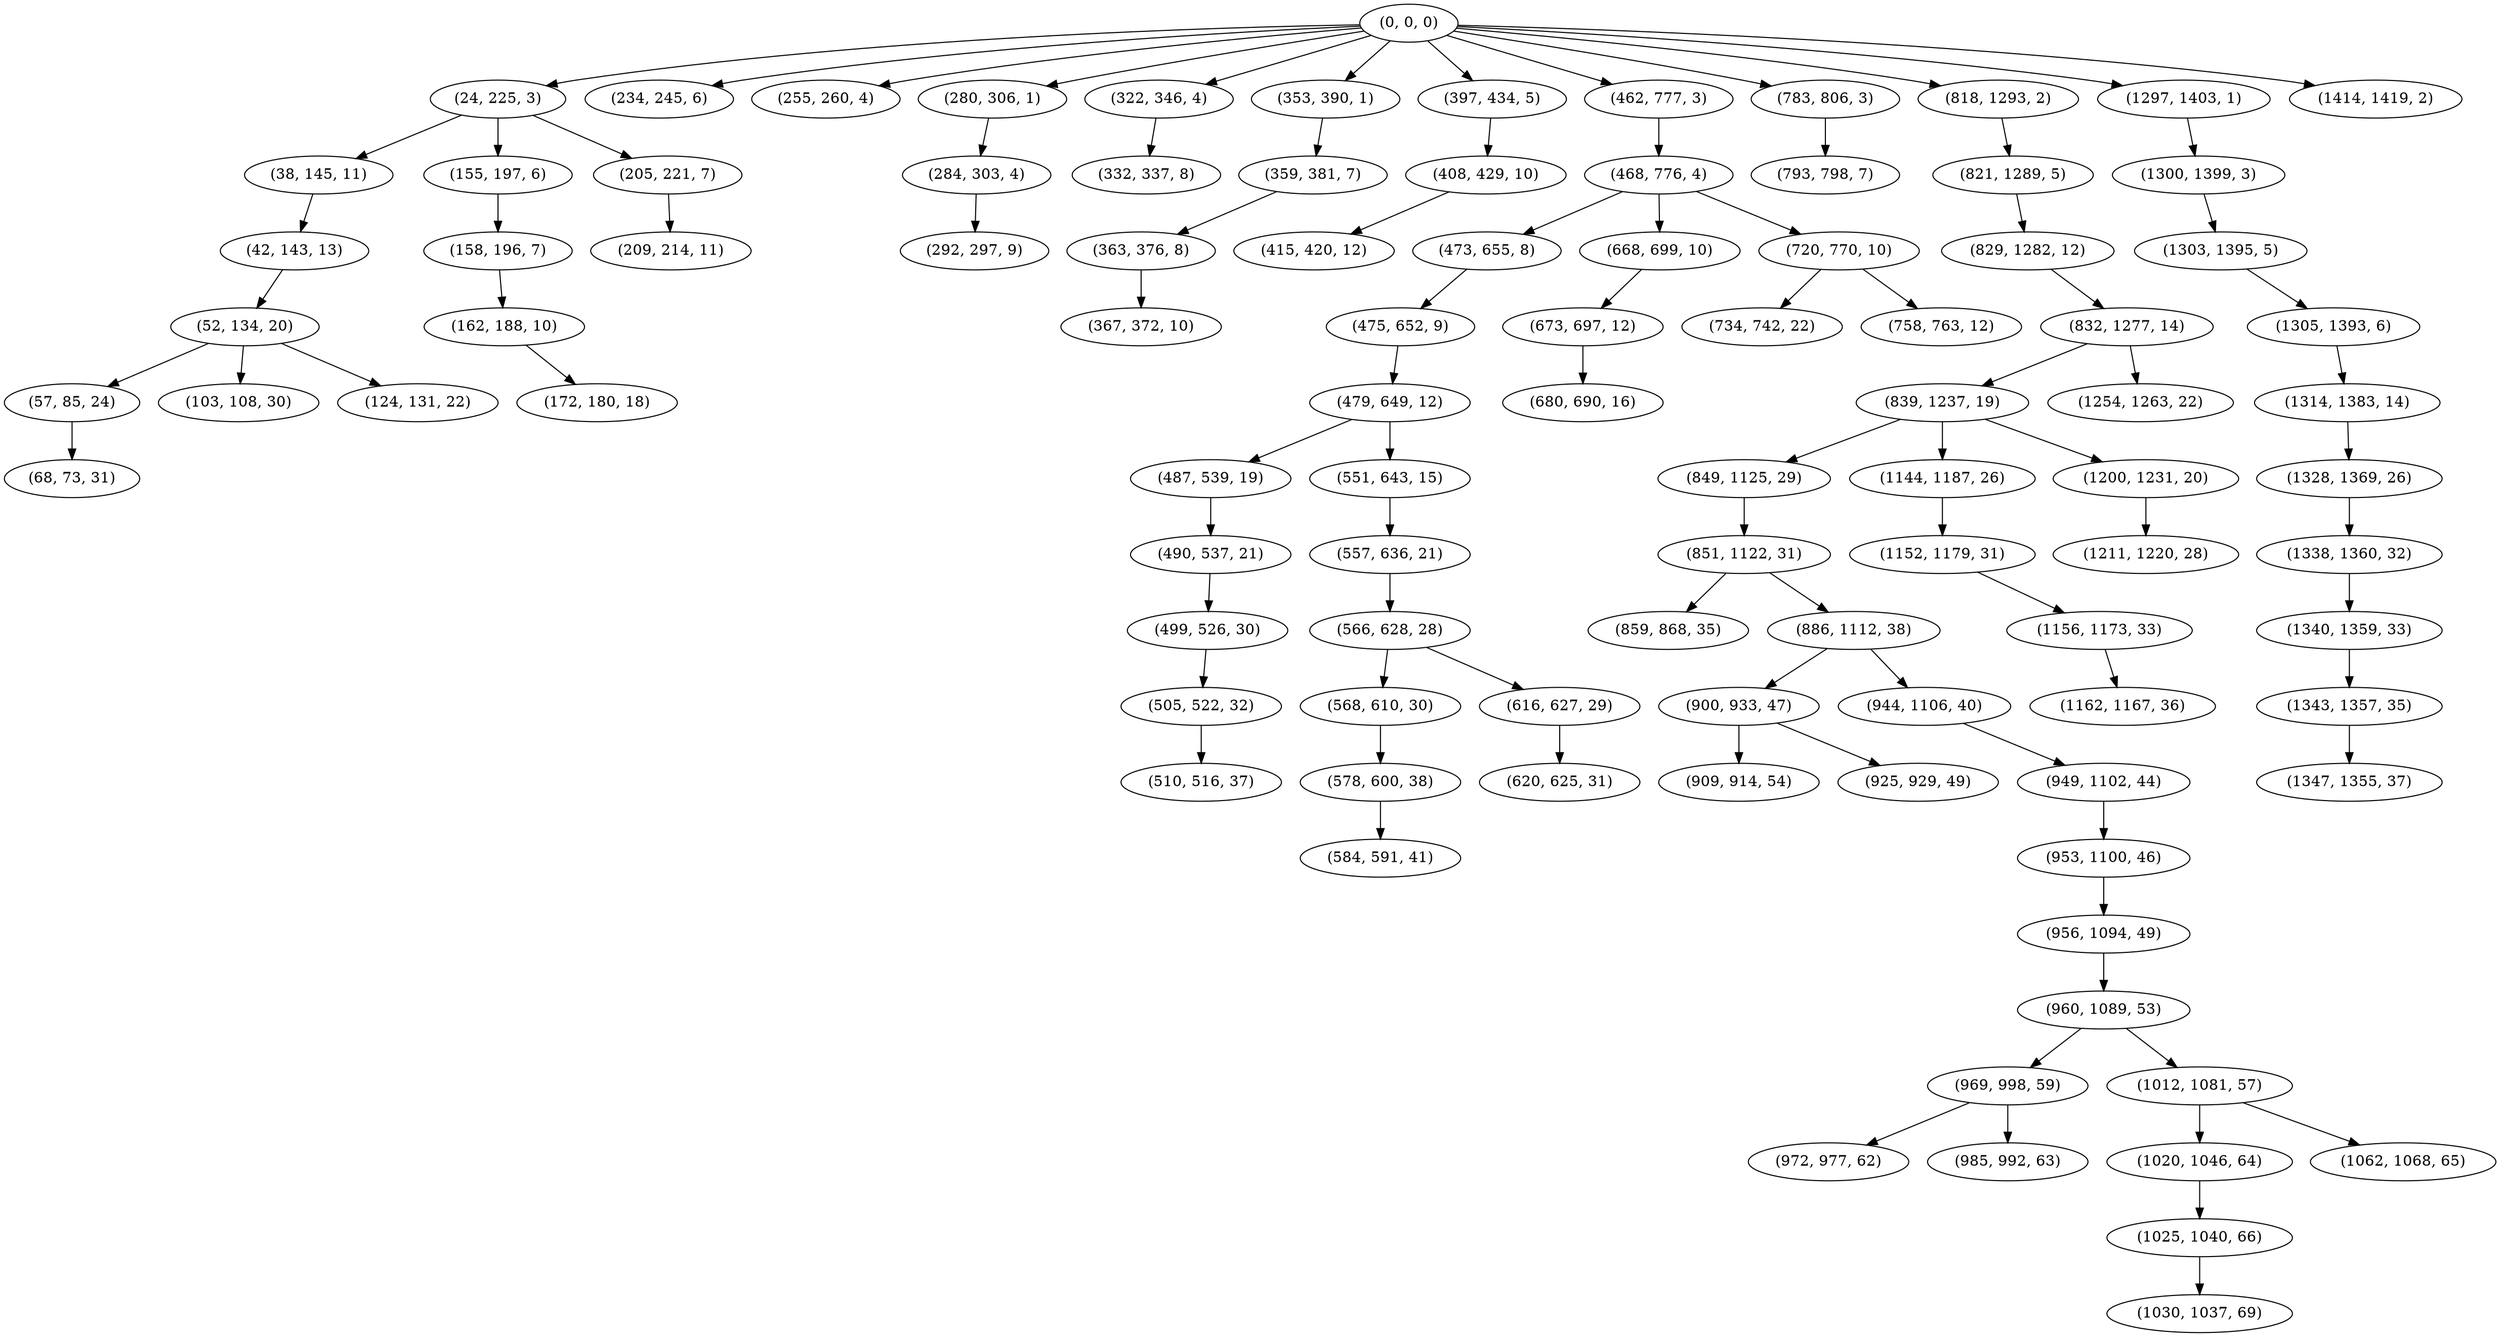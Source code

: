 digraph tree {
    "(0, 0, 0)";
    "(24, 225, 3)";
    "(38, 145, 11)";
    "(42, 143, 13)";
    "(52, 134, 20)";
    "(57, 85, 24)";
    "(68, 73, 31)";
    "(103, 108, 30)";
    "(124, 131, 22)";
    "(155, 197, 6)";
    "(158, 196, 7)";
    "(162, 188, 10)";
    "(172, 180, 18)";
    "(205, 221, 7)";
    "(209, 214, 11)";
    "(234, 245, 6)";
    "(255, 260, 4)";
    "(280, 306, 1)";
    "(284, 303, 4)";
    "(292, 297, 9)";
    "(322, 346, 4)";
    "(332, 337, 8)";
    "(353, 390, 1)";
    "(359, 381, 7)";
    "(363, 376, 8)";
    "(367, 372, 10)";
    "(397, 434, 5)";
    "(408, 429, 10)";
    "(415, 420, 12)";
    "(462, 777, 3)";
    "(468, 776, 4)";
    "(473, 655, 8)";
    "(475, 652, 9)";
    "(479, 649, 12)";
    "(487, 539, 19)";
    "(490, 537, 21)";
    "(499, 526, 30)";
    "(505, 522, 32)";
    "(510, 516, 37)";
    "(551, 643, 15)";
    "(557, 636, 21)";
    "(566, 628, 28)";
    "(568, 610, 30)";
    "(578, 600, 38)";
    "(584, 591, 41)";
    "(616, 627, 29)";
    "(620, 625, 31)";
    "(668, 699, 10)";
    "(673, 697, 12)";
    "(680, 690, 16)";
    "(720, 770, 10)";
    "(734, 742, 22)";
    "(758, 763, 12)";
    "(783, 806, 3)";
    "(793, 798, 7)";
    "(818, 1293, 2)";
    "(821, 1289, 5)";
    "(829, 1282, 12)";
    "(832, 1277, 14)";
    "(839, 1237, 19)";
    "(849, 1125, 29)";
    "(851, 1122, 31)";
    "(859, 868, 35)";
    "(886, 1112, 38)";
    "(900, 933, 47)";
    "(909, 914, 54)";
    "(925, 929, 49)";
    "(944, 1106, 40)";
    "(949, 1102, 44)";
    "(953, 1100, 46)";
    "(956, 1094, 49)";
    "(960, 1089, 53)";
    "(969, 998, 59)";
    "(972, 977, 62)";
    "(985, 992, 63)";
    "(1012, 1081, 57)";
    "(1020, 1046, 64)";
    "(1025, 1040, 66)";
    "(1030, 1037, 69)";
    "(1062, 1068, 65)";
    "(1144, 1187, 26)";
    "(1152, 1179, 31)";
    "(1156, 1173, 33)";
    "(1162, 1167, 36)";
    "(1200, 1231, 20)";
    "(1211, 1220, 28)";
    "(1254, 1263, 22)";
    "(1297, 1403, 1)";
    "(1300, 1399, 3)";
    "(1303, 1395, 5)";
    "(1305, 1393, 6)";
    "(1314, 1383, 14)";
    "(1328, 1369, 26)";
    "(1338, 1360, 32)";
    "(1340, 1359, 33)";
    "(1343, 1357, 35)";
    "(1347, 1355, 37)";
    "(1414, 1419, 2)";
    "(0, 0, 0)" -> "(24, 225, 3)";
    "(0, 0, 0)" -> "(234, 245, 6)";
    "(0, 0, 0)" -> "(255, 260, 4)";
    "(0, 0, 0)" -> "(280, 306, 1)";
    "(0, 0, 0)" -> "(322, 346, 4)";
    "(0, 0, 0)" -> "(353, 390, 1)";
    "(0, 0, 0)" -> "(397, 434, 5)";
    "(0, 0, 0)" -> "(462, 777, 3)";
    "(0, 0, 0)" -> "(783, 806, 3)";
    "(0, 0, 0)" -> "(818, 1293, 2)";
    "(0, 0, 0)" -> "(1297, 1403, 1)";
    "(0, 0, 0)" -> "(1414, 1419, 2)";
    "(24, 225, 3)" -> "(38, 145, 11)";
    "(24, 225, 3)" -> "(155, 197, 6)";
    "(24, 225, 3)" -> "(205, 221, 7)";
    "(38, 145, 11)" -> "(42, 143, 13)";
    "(42, 143, 13)" -> "(52, 134, 20)";
    "(52, 134, 20)" -> "(57, 85, 24)";
    "(52, 134, 20)" -> "(103, 108, 30)";
    "(52, 134, 20)" -> "(124, 131, 22)";
    "(57, 85, 24)" -> "(68, 73, 31)";
    "(155, 197, 6)" -> "(158, 196, 7)";
    "(158, 196, 7)" -> "(162, 188, 10)";
    "(162, 188, 10)" -> "(172, 180, 18)";
    "(205, 221, 7)" -> "(209, 214, 11)";
    "(280, 306, 1)" -> "(284, 303, 4)";
    "(284, 303, 4)" -> "(292, 297, 9)";
    "(322, 346, 4)" -> "(332, 337, 8)";
    "(353, 390, 1)" -> "(359, 381, 7)";
    "(359, 381, 7)" -> "(363, 376, 8)";
    "(363, 376, 8)" -> "(367, 372, 10)";
    "(397, 434, 5)" -> "(408, 429, 10)";
    "(408, 429, 10)" -> "(415, 420, 12)";
    "(462, 777, 3)" -> "(468, 776, 4)";
    "(468, 776, 4)" -> "(473, 655, 8)";
    "(468, 776, 4)" -> "(668, 699, 10)";
    "(468, 776, 4)" -> "(720, 770, 10)";
    "(473, 655, 8)" -> "(475, 652, 9)";
    "(475, 652, 9)" -> "(479, 649, 12)";
    "(479, 649, 12)" -> "(487, 539, 19)";
    "(479, 649, 12)" -> "(551, 643, 15)";
    "(487, 539, 19)" -> "(490, 537, 21)";
    "(490, 537, 21)" -> "(499, 526, 30)";
    "(499, 526, 30)" -> "(505, 522, 32)";
    "(505, 522, 32)" -> "(510, 516, 37)";
    "(551, 643, 15)" -> "(557, 636, 21)";
    "(557, 636, 21)" -> "(566, 628, 28)";
    "(566, 628, 28)" -> "(568, 610, 30)";
    "(566, 628, 28)" -> "(616, 627, 29)";
    "(568, 610, 30)" -> "(578, 600, 38)";
    "(578, 600, 38)" -> "(584, 591, 41)";
    "(616, 627, 29)" -> "(620, 625, 31)";
    "(668, 699, 10)" -> "(673, 697, 12)";
    "(673, 697, 12)" -> "(680, 690, 16)";
    "(720, 770, 10)" -> "(734, 742, 22)";
    "(720, 770, 10)" -> "(758, 763, 12)";
    "(783, 806, 3)" -> "(793, 798, 7)";
    "(818, 1293, 2)" -> "(821, 1289, 5)";
    "(821, 1289, 5)" -> "(829, 1282, 12)";
    "(829, 1282, 12)" -> "(832, 1277, 14)";
    "(832, 1277, 14)" -> "(839, 1237, 19)";
    "(832, 1277, 14)" -> "(1254, 1263, 22)";
    "(839, 1237, 19)" -> "(849, 1125, 29)";
    "(839, 1237, 19)" -> "(1144, 1187, 26)";
    "(839, 1237, 19)" -> "(1200, 1231, 20)";
    "(849, 1125, 29)" -> "(851, 1122, 31)";
    "(851, 1122, 31)" -> "(859, 868, 35)";
    "(851, 1122, 31)" -> "(886, 1112, 38)";
    "(886, 1112, 38)" -> "(900, 933, 47)";
    "(886, 1112, 38)" -> "(944, 1106, 40)";
    "(900, 933, 47)" -> "(909, 914, 54)";
    "(900, 933, 47)" -> "(925, 929, 49)";
    "(944, 1106, 40)" -> "(949, 1102, 44)";
    "(949, 1102, 44)" -> "(953, 1100, 46)";
    "(953, 1100, 46)" -> "(956, 1094, 49)";
    "(956, 1094, 49)" -> "(960, 1089, 53)";
    "(960, 1089, 53)" -> "(969, 998, 59)";
    "(960, 1089, 53)" -> "(1012, 1081, 57)";
    "(969, 998, 59)" -> "(972, 977, 62)";
    "(969, 998, 59)" -> "(985, 992, 63)";
    "(1012, 1081, 57)" -> "(1020, 1046, 64)";
    "(1012, 1081, 57)" -> "(1062, 1068, 65)";
    "(1020, 1046, 64)" -> "(1025, 1040, 66)";
    "(1025, 1040, 66)" -> "(1030, 1037, 69)";
    "(1144, 1187, 26)" -> "(1152, 1179, 31)";
    "(1152, 1179, 31)" -> "(1156, 1173, 33)";
    "(1156, 1173, 33)" -> "(1162, 1167, 36)";
    "(1200, 1231, 20)" -> "(1211, 1220, 28)";
    "(1297, 1403, 1)" -> "(1300, 1399, 3)";
    "(1300, 1399, 3)" -> "(1303, 1395, 5)";
    "(1303, 1395, 5)" -> "(1305, 1393, 6)";
    "(1305, 1393, 6)" -> "(1314, 1383, 14)";
    "(1314, 1383, 14)" -> "(1328, 1369, 26)";
    "(1328, 1369, 26)" -> "(1338, 1360, 32)";
    "(1338, 1360, 32)" -> "(1340, 1359, 33)";
    "(1340, 1359, 33)" -> "(1343, 1357, 35)";
    "(1343, 1357, 35)" -> "(1347, 1355, 37)";
}
